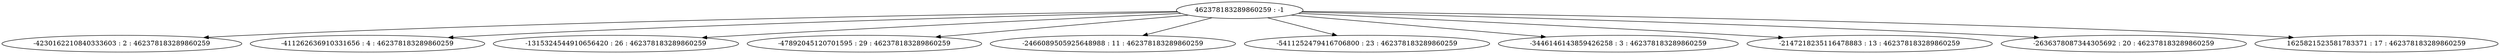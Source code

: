 digraph "plots_30/tree_18.dot" {
	0 [label="462378183289860259 : -1"]
	1 [label="-4230162210840333603 : 2 : 462378183289860259"]
	2 [label="-411262636910331656 : 4 : 462378183289860259"]
	3 [label="-1315324544910656420 : 26 : 462378183289860259"]
	4 [label="-47892045120701595 : 29 : 462378183289860259"]
	5 [label="-2466089505925648988 : 11 : 462378183289860259"]
	6 [label="-5411252479416706800 : 23 : 462378183289860259"]
	7 [label="-3446146143859426258 : 3 : 462378183289860259"]
	8 [label="-2147218235116478883 : 13 : 462378183289860259"]
	9 [label="-2636378087344305692 : 20 : 462378183289860259"]
	10 [label="1625821523581783371 : 17 : 462378183289860259"]
	0 -> 1
	0 -> 2
	0 -> 3
	0 -> 4
	0 -> 5
	0 -> 6
	0 -> 7
	0 -> 8
	0 -> 9
	0 -> 10
}
